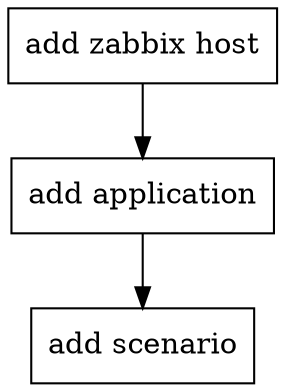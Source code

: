 digraph monitor {
	node [shape="box"];
	addhost [label="add zabbix host"];
	addapp [label="add application"];
	addscenario [label="add scenario"];

	addhost -> addapp -> addscenario;
}
